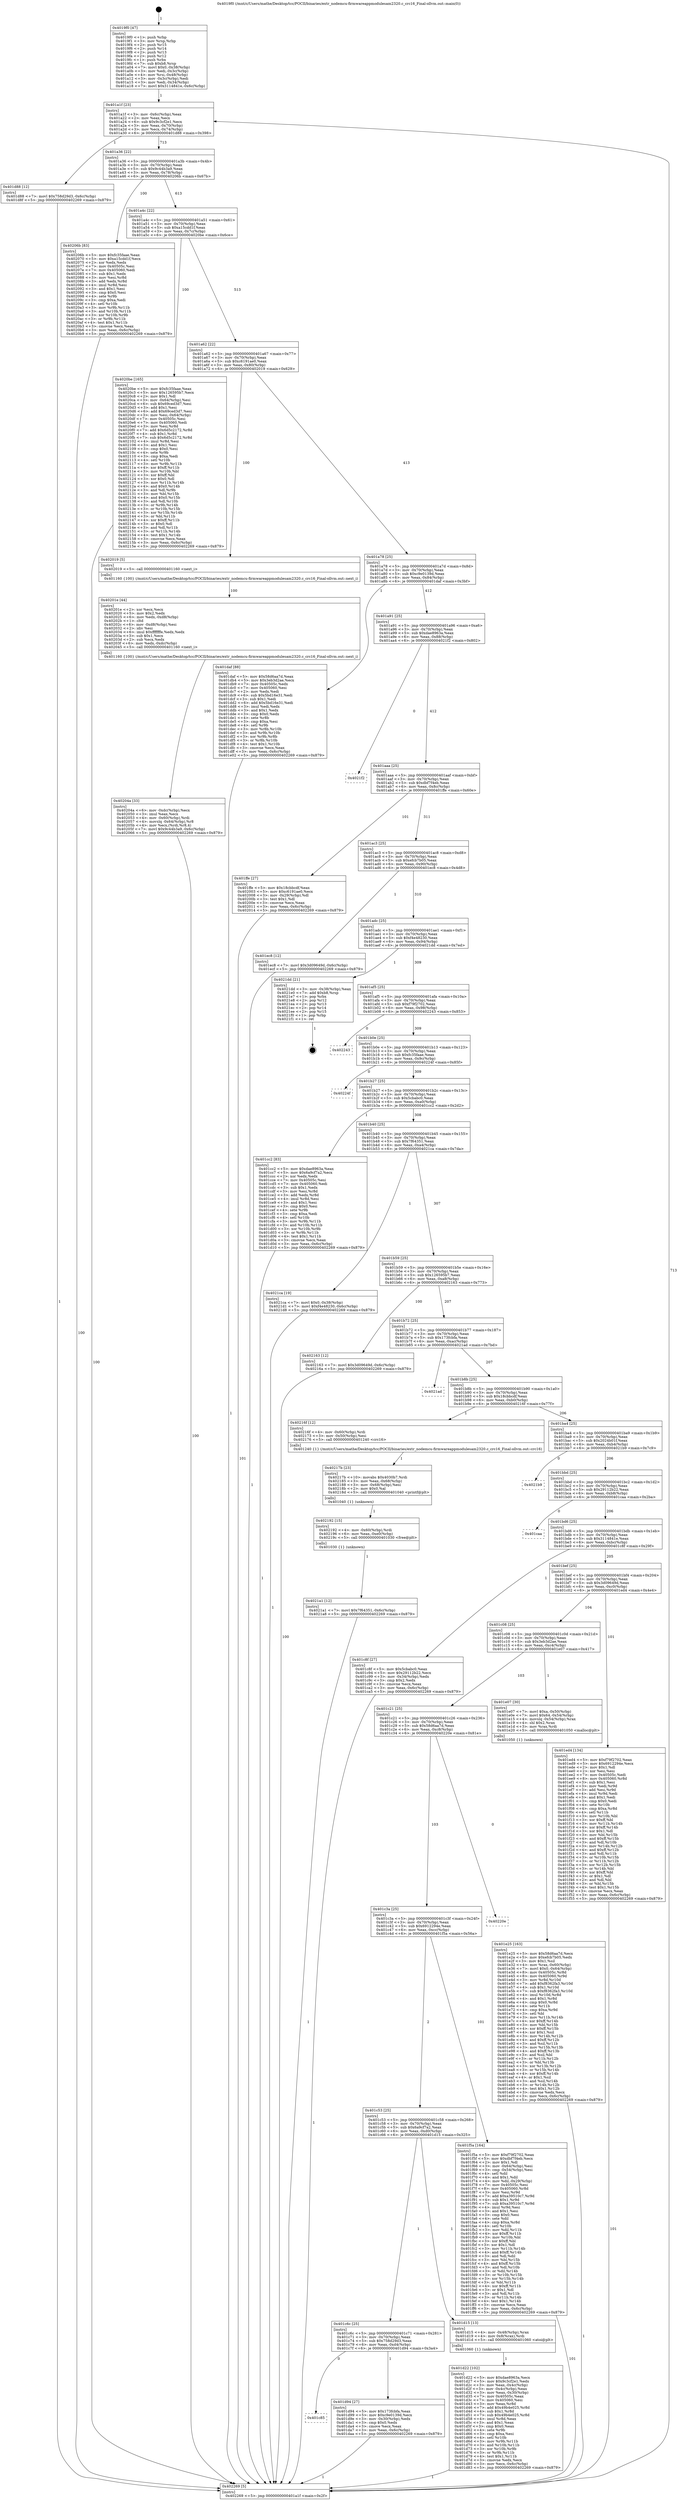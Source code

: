 digraph "0x4019f0" {
  label = "0x4019f0 (/mnt/c/Users/mathe/Desktop/tcc/POCII/binaries/extr_nodemcu-firmwareappmodulesam2320.c_crc16_Final-ollvm.out::main(0))"
  labelloc = "t"
  node[shape=record]

  Entry [label="",width=0.3,height=0.3,shape=circle,fillcolor=black,style=filled]
  "0x401a1f" [label="{
     0x401a1f [23]\l
     | [instrs]\l
     &nbsp;&nbsp;0x401a1f \<+3\>: mov -0x6c(%rbp),%eax\l
     &nbsp;&nbsp;0x401a22 \<+2\>: mov %eax,%ecx\l
     &nbsp;&nbsp;0x401a24 \<+6\>: sub $0x9c3cf2e1,%ecx\l
     &nbsp;&nbsp;0x401a2a \<+3\>: mov %eax,-0x70(%rbp)\l
     &nbsp;&nbsp;0x401a2d \<+3\>: mov %ecx,-0x74(%rbp)\l
     &nbsp;&nbsp;0x401a30 \<+6\>: je 0000000000401d88 \<main+0x398\>\l
  }"]
  "0x401d88" [label="{
     0x401d88 [12]\l
     | [instrs]\l
     &nbsp;&nbsp;0x401d88 \<+7\>: movl $0x758d29d3,-0x6c(%rbp)\l
     &nbsp;&nbsp;0x401d8f \<+5\>: jmp 0000000000402269 \<main+0x879\>\l
  }"]
  "0x401a36" [label="{
     0x401a36 [22]\l
     | [instrs]\l
     &nbsp;&nbsp;0x401a36 \<+5\>: jmp 0000000000401a3b \<main+0x4b\>\l
     &nbsp;&nbsp;0x401a3b \<+3\>: mov -0x70(%rbp),%eax\l
     &nbsp;&nbsp;0x401a3e \<+5\>: sub $0x9c44b3a9,%eax\l
     &nbsp;&nbsp;0x401a43 \<+3\>: mov %eax,-0x78(%rbp)\l
     &nbsp;&nbsp;0x401a46 \<+6\>: je 000000000040206b \<main+0x67b\>\l
  }"]
  Exit [label="",width=0.3,height=0.3,shape=circle,fillcolor=black,style=filled,peripheries=2]
  "0x40206b" [label="{
     0x40206b [83]\l
     | [instrs]\l
     &nbsp;&nbsp;0x40206b \<+5\>: mov $0xfc35faae,%eax\l
     &nbsp;&nbsp;0x402070 \<+5\>: mov $0xa15cdd1f,%ecx\l
     &nbsp;&nbsp;0x402075 \<+2\>: xor %edx,%edx\l
     &nbsp;&nbsp;0x402077 \<+7\>: mov 0x40505c,%esi\l
     &nbsp;&nbsp;0x40207e \<+7\>: mov 0x405060,%edi\l
     &nbsp;&nbsp;0x402085 \<+3\>: sub $0x1,%edx\l
     &nbsp;&nbsp;0x402088 \<+3\>: mov %esi,%r8d\l
     &nbsp;&nbsp;0x40208b \<+3\>: add %edx,%r8d\l
     &nbsp;&nbsp;0x40208e \<+4\>: imul %r8d,%esi\l
     &nbsp;&nbsp;0x402092 \<+3\>: and $0x1,%esi\l
     &nbsp;&nbsp;0x402095 \<+3\>: cmp $0x0,%esi\l
     &nbsp;&nbsp;0x402098 \<+4\>: sete %r9b\l
     &nbsp;&nbsp;0x40209c \<+3\>: cmp $0xa,%edi\l
     &nbsp;&nbsp;0x40209f \<+4\>: setl %r10b\l
     &nbsp;&nbsp;0x4020a3 \<+3\>: mov %r9b,%r11b\l
     &nbsp;&nbsp;0x4020a6 \<+3\>: and %r10b,%r11b\l
     &nbsp;&nbsp;0x4020a9 \<+3\>: xor %r10b,%r9b\l
     &nbsp;&nbsp;0x4020ac \<+3\>: or %r9b,%r11b\l
     &nbsp;&nbsp;0x4020af \<+4\>: test $0x1,%r11b\l
     &nbsp;&nbsp;0x4020b3 \<+3\>: cmovne %ecx,%eax\l
     &nbsp;&nbsp;0x4020b6 \<+3\>: mov %eax,-0x6c(%rbp)\l
     &nbsp;&nbsp;0x4020b9 \<+5\>: jmp 0000000000402269 \<main+0x879\>\l
  }"]
  "0x401a4c" [label="{
     0x401a4c [22]\l
     | [instrs]\l
     &nbsp;&nbsp;0x401a4c \<+5\>: jmp 0000000000401a51 \<main+0x61\>\l
     &nbsp;&nbsp;0x401a51 \<+3\>: mov -0x70(%rbp),%eax\l
     &nbsp;&nbsp;0x401a54 \<+5\>: sub $0xa15cdd1f,%eax\l
     &nbsp;&nbsp;0x401a59 \<+3\>: mov %eax,-0x7c(%rbp)\l
     &nbsp;&nbsp;0x401a5c \<+6\>: je 00000000004020be \<main+0x6ce\>\l
  }"]
  "0x4021a1" [label="{
     0x4021a1 [12]\l
     | [instrs]\l
     &nbsp;&nbsp;0x4021a1 \<+7\>: movl $0x7f64351,-0x6c(%rbp)\l
     &nbsp;&nbsp;0x4021a8 \<+5\>: jmp 0000000000402269 \<main+0x879\>\l
  }"]
  "0x4020be" [label="{
     0x4020be [165]\l
     | [instrs]\l
     &nbsp;&nbsp;0x4020be \<+5\>: mov $0xfc35faae,%eax\l
     &nbsp;&nbsp;0x4020c3 \<+5\>: mov $0x126595b7,%ecx\l
     &nbsp;&nbsp;0x4020c8 \<+2\>: mov $0x1,%dl\l
     &nbsp;&nbsp;0x4020ca \<+3\>: mov -0x64(%rbp),%esi\l
     &nbsp;&nbsp;0x4020cd \<+6\>: sub $0x69ced3d7,%esi\l
     &nbsp;&nbsp;0x4020d3 \<+3\>: add $0x1,%esi\l
     &nbsp;&nbsp;0x4020d6 \<+6\>: add $0x69ced3d7,%esi\l
     &nbsp;&nbsp;0x4020dc \<+3\>: mov %esi,-0x64(%rbp)\l
     &nbsp;&nbsp;0x4020df \<+7\>: mov 0x40505c,%esi\l
     &nbsp;&nbsp;0x4020e6 \<+7\>: mov 0x405060,%edi\l
     &nbsp;&nbsp;0x4020ed \<+3\>: mov %esi,%r8d\l
     &nbsp;&nbsp;0x4020f0 \<+7\>: add $0x6d5c2172,%r8d\l
     &nbsp;&nbsp;0x4020f7 \<+4\>: sub $0x1,%r8d\l
     &nbsp;&nbsp;0x4020fb \<+7\>: sub $0x6d5c2172,%r8d\l
     &nbsp;&nbsp;0x402102 \<+4\>: imul %r8d,%esi\l
     &nbsp;&nbsp;0x402106 \<+3\>: and $0x1,%esi\l
     &nbsp;&nbsp;0x402109 \<+3\>: cmp $0x0,%esi\l
     &nbsp;&nbsp;0x40210c \<+4\>: sete %r9b\l
     &nbsp;&nbsp;0x402110 \<+3\>: cmp $0xa,%edi\l
     &nbsp;&nbsp;0x402113 \<+4\>: setl %r10b\l
     &nbsp;&nbsp;0x402117 \<+3\>: mov %r9b,%r11b\l
     &nbsp;&nbsp;0x40211a \<+4\>: xor $0xff,%r11b\l
     &nbsp;&nbsp;0x40211e \<+3\>: mov %r10b,%bl\l
     &nbsp;&nbsp;0x402121 \<+3\>: xor $0xff,%bl\l
     &nbsp;&nbsp;0x402124 \<+3\>: xor $0x0,%dl\l
     &nbsp;&nbsp;0x402127 \<+3\>: mov %r11b,%r14b\l
     &nbsp;&nbsp;0x40212a \<+4\>: and $0x0,%r14b\l
     &nbsp;&nbsp;0x40212e \<+3\>: and %dl,%r9b\l
     &nbsp;&nbsp;0x402131 \<+3\>: mov %bl,%r15b\l
     &nbsp;&nbsp;0x402134 \<+4\>: and $0x0,%r15b\l
     &nbsp;&nbsp;0x402138 \<+3\>: and %dl,%r10b\l
     &nbsp;&nbsp;0x40213b \<+3\>: or %r9b,%r14b\l
     &nbsp;&nbsp;0x40213e \<+3\>: or %r10b,%r15b\l
     &nbsp;&nbsp;0x402141 \<+3\>: xor %r15b,%r14b\l
     &nbsp;&nbsp;0x402144 \<+3\>: or %bl,%r11b\l
     &nbsp;&nbsp;0x402147 \<+4\>: xor $0xff,%r11b\l
     &nbsp;&nbsp;0x40214b \<+3\>: or $0x0,%dl\l
     &nbsp;&nbsp;0x40214e \<+3\>: and %dl,%r11b\l
     &nbsp;&nbsp;0x402151 \<+3\>: or %r11b,%r14b\l
     &nbsp;&nbsp;0x402154 \<+4\>: test $0x1,%r14b\l
     &nbsp;&nbsp;0x402158 \<+3\>: cmovne %ecx,%eax\l
     &nbsp;&nbsp;0x40215b \<+3\>: mov %eax,-0x6c(%rbp)\l
     &nbsp;&nbsp;0x40215e \<+5\>: jmp 0000000000402269 \<main+0x879\>\l
  }"]
  "0x401a62" [label="{
     0x401a62 [22]\l
     | [instrs]\l
     &nbsp;&nbsp;0x401a62 \<+5\>: jmp 0000000000401a67 \<main+0x77\>\l
     &nbsp;&nbsp;0x401a67 \<+3\>: mov -0x70(%rbp),%eax\l
     &nbsp;&nbsp;0x401a6a \<+5\>: sub $0xc6191ae0,%eax\l
     &nbsp;&nbsp;0x401a6f \<+3\>: mov %eax,-0x80(%rbp)\l
     &nbsp;&nbsp;0x401a72 \<+6\>: je 0000000000402019 \<main+0x629\>\l
  }"]
  "0x402192" [label="{
     0x402192 [15]\l
     | [instrs]\l
     &nbsp;&nbsp;0x402192 \<+4\>: mov -0x60(%rbp),%rdi\l
     &nbsp;&nbsp;0x402196 \<+6\>: mov %eax,-0xe0(%rbp)\l
     &nbsp;&nbsp;0x40219c \<+5\>: call 0000000000401030 \<free@plt\>\l
     | [calls]\l
     &nbsp;&nbsp;0x401030 \{1\} (unknown)\l
  }"]
  "0x402019" [label="{
     0x402019 [5]\l
     | [instrs]\l
     &nbsp;&nbsp;0x402019 \<+5\>: call 0000000000401160 \<next_i\>\l
     | [calls]\l
     &nbsp;&nbsp;0x401160 \{100\} (/mnt/c/Users/mathe/Desktop/tcc/POCII/binaries/extr_nodemcu-firmwareappmodulesam2320.c_crc16_Final-ollvm.out::next_i)\l
  }"]
  "0x401a78" [label="{
     0x401a78 [25]\l
     | [instrs]\l
     &nbsp;&nbsp;0x401a78 \<+5\>: jmp 0000000000401a7d \<main+0x8d\>\l
     &nbsp;&nbsp;0x401a7d \<+3\>: mov -0x70(%rbp),%eax\l
     &nbsp;&nbsp;0x401a80 \<+5\>: sub $0xc9e0139d,%eax\l
     &nbsp;&nbsp;0x401a85 \<+6\>: mov %eax,-0x84(%rbp)\l
     &nbsp;&nbsp;0x401a8b \<+6\>: je 0000000000401daf \<main+0x3bf\>\l
  }"]
  "0x40217b" [label="{
     0x40217b [23]\l
     | [instrs]\l
     &nbsp;&nbsp;0x40217b \<+10\>: movabs $0x4030b7,%rdi\l
     &nbsp;&nbsp;0x402185 \<+3\>: mov %eax,-0x68(%rbp)\l
     &nbsp;&nbsp;0x402188 \<+3\>: mov -0x68(%rbp),%esi\l
     &nbsp;&nbsp;0x40218b \<+2\>: mov $0x0,%al\l
     &nbsp;&nbsp;0x40218d \<+5\>: call 0000000000401040 \<printf@plt\>\l
     | [calls]\l
     &nbsp;&nbsp;0x401040 \{1\} (unknown)\l
  }"]
  "0x401daf" [label="{
     0x401daf [88]\l
     | [instrs]\l
     &nbsp;&nbsp;0x401daf \<+5\>: mov $0x58d6aa7d,%eax\l
     &nbsp;&nbsp;0x401db4 \<+5\>: mov $0x3eb3d2ae,%ecx\l
     &nbsp;&nbsp;0x401db9 \<+7\>: mov 0x40505c,%edx\l
     &nbsp;&nbsp;0x401dc0 \<+7\>: mov 0x405060,%esi\l
     &nbsp;&nbsp;0x401dc7 \<+2\>: mov %edx,%edi\l
     &nbsp;&nbsp;0x401dc9 \<+6\>: sub $0x5bd16e31,%edi\l
     &nbsp;&nbsp;0x401dcf \<+3\>: sub $0x1,%edi\l
     &nbsp;&nbsp;0x401dd2 \<+6\>: add $0x5bd16e31,%edi\l
     &nbsp;&nbsp;0x401dd8 \<+3\>: imul %edi,%edx\l
     &nbsp;&nbsp;0x401ddb \<+3\>: and $0x1,%edx\l
     &nbsp;&nbsp;0x401dde \<+3\>: cmp $0x0,%edx\l
     &nbsp;&nbsp;0x401de1 \<+4\>: sete %r8b\l
     &nbsp;&nbsp;0x401de5 \<+3\>: cmp $0xa,%esi\l
     &nbsp;&nbsp;0x401de8 \<+4\>: setl %r9b\l
     &nbsp;&nbsp;0x401dec \<+3\>: mov %r8b,%r10b\l
     &nbsp;&nbsp;0x401def \<+3\>: and %r9b,%r10b\l
     &nbsp;&nbsp;0x401df2 \<+3\>: xor %r9b,%r8b\l
     &nbsp;&nbsp;0x401df5 \<+3\>: or %r8b,%r10b\l
     &nbsp;&nbsp;0x401df8 \<+4\>: test $0x1,%r10b\l
     &nbsp;&nbsp;0x401dfc \<+3\>: cmovne %ecx,%eax\l
     &nbsp;&nbsp;0x401dff \<+3\>: mov %eax,-0x6c(%rbp)\l
     &nbsp;&nbsp;0x401e02 \<+5\>: jmp 0000000000402269 \<main+0x879\>\l
  }"]
  "0x401a91" [label="{
     0x401a91 [25]\l
     | [instrs]\l
     &nbsp;&nbsp;0x401a91 \<+5\>: jmp 0000000000401a96 \<main+0xa6\>\l
     &nbsp;&nbsp;0x401a96 \<+3\>: mov -0x70(%rbp),%eax\l
     &nbsp;&nbsp;0x401a99 \<+5\>: sub $0xdae8963a,%eax\l
     &nbsp;&nbsp;0x401a9e \<+6\>: mov %eax,-0x88(%rbp)\l
     &nbsp;&nbsp;0x401aa4 \<+6\>: je 00000000004021f2 \<main+0x802\>\l
  }"]
  "0x40204a" [label="{
     0x40204a [33]\l
     | [instrs]\l
     &nbsp;&nbsp;0x40204a \<+6\>: mov -0xdc(%rbp),%ecx\l
     &nbsp;&nbsp;0x402050 \<+3\>: imul %eax,%ecx\l
     &nbsp;&nbsp;0x402053 \<+4\>: mov -0x60(%rbp),%rdi\l
     &nbsp;&nbsp;0x402057 \<+4\>: movslq -0x64(%rbp),%r8\l
     &nbsp;&nbsp;0x40205b \<+4\>: mov %ecx,(%rdi,%r8,4)\l
     &nbsp;&nbsp;0x40205f \<+7\>: movl $0x9c44b3a9,-0x6c(%rbp)\l
     &nbsp;&nbsp;0x402066 \<+5\>: jmp 0000000000402269 \<main+0x879\>\l
  }"]
  "0x4021f2" [label="{
     0x4021f2\l
  }", style=dashed]
  "0x401aaa" [label="{
     0x401aaa [25]\l
     | [instrs]\l
     &nbsp;&nbsp;0x401aaa \<+5\>: jmp 0000000000401aaf \<main+0xbf\>\l
     &nbsp;&nbsp;0x401aaf \<+3\>: mov -0x70(%rbp),%eax\l
     &nbsp;&nbsp;0x401ab2 \<+5\>: sub $0xdbf7f4eb,%eax\l
     &nbsp;&nbsp;0x401ab7 \<+6\>: mov %eax,-0x8c(%rbp)\l
     &nbsp;&nbsp;0x401abd \<+6\>: je 0000000000401ffe \<main+0x60e\>\l
  }"]
  "0x40201e" [label="{
     0x40201e [44]\l
     | [instrs]\l
     &nbsp;&nbsp;0x40201e \<+2\>: xor %ecx,%ecx\l
     &nbsp;&nbsp;0x402020 \<+5\>: mov $0x2,%edx\l
     &nbsp;&nbsp;0x402025 \<+6\>: mov %edx,-0xd8(%rbp)\l
     &nbsp;&nbsp;0x40202b \<+1\>: cltd\l
     &nbsp;&nbsp;0x40202c \<+6\>: mov -0xd8(%rbp),%esi\l
     &nbsp;&nbsp;0x402032 \<+2\>: idiv %esi\l
     &nbsp;&nbsp;0x402034 \<+6\>: imul $0xfffffffe,%edx,%edx\l
     &nbsp;&nbsp;0x40203a \<+3\>: sub $0x1,%ecx\l
     &nbsp;&nbsp;0x40203d \<+2\>: sub %ecx,%edx\l
     &nbsp;&nbsp;0x40203f \<+6\>: mov %edx,-0xdc(%rbp)\l
     &nbsp;&nbsp;0x402045 \<+5\>: call 0000000000401160 \<next_i\>\l
     | [calls]\l
     &nbsp;&nbsp;0x401160 \{100\} (/mnt/c/Users/mathe/Desktop/tcc/POCII/binaries/extr_nodemcu-firmwareappmodulesam2320.c_crc16_Final-ollvm.out::next_i)\l
  }"]
  "0x401ffe" [label="{
     0x401ffe [27]\l
     | [instrs]\l
     &nbsp;&nbsp;0x401ffe \<+5\>: mov $0x18cbbcdf,%eax\l
     &nbsp;&nbsp;0x402003 \<+5\>: mov $0xc6191ae0,%ecx\l
     &nbsp;&nbsp;0x402008 \<+3\>: mov -0x29(%rbp),%dl\l
     &nbsp;&nbsp;0x40200b \<+3\>: test $0x1,%dl\l
     &nbsp;&nbsp;0x40200e \<+3\>: cmovne %ecx,%eax\l
     &nbsp;&nbsp;0x402011 \<+3\>: mov %eax,-0x6c(%rbp)\l
     &nbsp;&nbsp;0x402014 \<+5\>: jmp 0000000000402269 \<main+0x879\>\l
  }"]
  "0x401ac3" [label="{
     0x401ac3 [25]\l
     | [instrs]\l
     &nbsp;&nbsp;0x401ac3 \<+5\>: jmp 0000000000401ac8 \<main+0xd8\>\l
     &nbsp;&nbsp;0x401ac8 \<+3\>: mov -0x70(%rbp),%eax\l
     &nbsp;&nbsp;0x401acb \<+5\>: sub $0xefcb7b05,%eax\l
     &nbsp;&nbsp;0x401ad0 \<+6\>: mov %eax,-0x90(%rbp)\l
     &nbsp;&nbsp;0x401ad6 \<+6\>: je 0000000000401ec8 \<main+0x4d8\>\l
  }"]
  "0x401e25" [label="{
     0x401e25 [163]\l
     | [instrs]\l
     &nbsp;&nbsp;0x401e25 \<+5\>: mov $0x58d6aa7d,%ecx\l
     &nbsp;&nbsp;0x401e2a \<+5\>: mov $0xefcb7b05,%edx\l
     &nbsp;&nbsp;0x401e2f \<+3\>: mov $0x1,%sil\l
     &nbsp;&nbsp;0x401e32 \<+4\>: mov %rax,-0x60(%rbp)\l
     &nbsp;&nbsp;0x401e36 \<+7\>: movl $0x0,-0x64(%rbp)\l
     &nbsp;&nbsp;0x401e3d \<+8\>: mov 0x40505c,%r8d\l
     &nbsp;&nbsp;0x401e45 \<+8\>: mov 0x405060,%r9d\l
     &nbsp;&nbsp;0x401e4d \<+3\>: mov %r8d,%r10d\l
     &nbsp;&nbsp;0x401e50 \<+7\>: add $0xf8362fa3,%r10d\l
     &nbsp;&nbsp;0x401e57 \<+4\>: sub $0x1,%r10d\l
     &nbsp;&nbsp;0x401e5b \<+7\>: sub $0xf8362fa3,%r10d\l
     &nbsp;&nbsp;0x401e62 \<+4\>: imul %r10d,%r8d\l
     &nbsp;&nbsp;0x401e66 \<+4\>: and $0x1,%r8d\l
     &nbsp;&nbsp;0x401e6a \<+4\>: cmp $0x0,%r8d\l
     &nbsp;&nbsp;0x401e6e \<+4\>: sete %r11b\l
     &nbsp;&nbsp;0x401e72 \<+4\>: cmp $0xa,%r9d\l
     &nbsp;&nbsp;0x401e76 \<+3\>: setl %bl\l
     &nbsp;&nbsp;0x401e79 \<+3\>: mov %r11b,%r14b\l
     &nbsp;&nbsp;0x401e7c \<+4\>: xor $0xff,%r14b\l
     &nbsp;&nbsp;0x401e80 \<+3\>: mov %bl,%r15b\l
     &nbsp;&nbsp;0x401e83 \<+4\>: xor $0xff,%r15b\l
     &nbsp;&nbsp;0x401e87 \<+4\>: xor $0x1,%sil\l
     &nbsp;&nbsp;0x401e8b \<+3\>: mov %r14b,%r12b\l
     &nbsp;&nbsp;0x401e8e \<+4\>: and $0xff,%r12b\l
     &nbsp;&nbsp;0x401e92 \<+3\>: and %sil,%r11b\l
     &nbsp;&nbsp;0x401e95 \<+3\>: mov %r15b,%r13b\l
     &nbsp;&nbsp;0x401e98 \<+4\>: and $0xff,%r13b\l
     &nbsp;&nbsp;0x401e9c \<+3\>: and %sil,%bl\l
     &nbsp;&nbsp;0x401e9f \<+3\>: or %r11b,%r12b\l
     &nbsp;&nbsp;0x401ea2 \<+3\>: or %bl,%r13b\l
     &nbsp;&nbsp;0x401ea5 \<+3\>: xor %r13b,%r12b\l
     &nbsp;&nbsp;0x401ea8 \<+3\>: or %r15b,%r14b\l
     &nbsp;&nbsp;0x401eab \<+4\>: xor $0xff,%r14b\l
     &nbsp;&nbsp;0x401eaf \<+4\>: or $0x1,%sil\l
     &nbsp;&nbsp;0x401eb3 \<+3\>: and %sil,%r14b\l
     &nbsp;&nbsp;0x401eb6 \<+3\>: or %r14b,%r12b\l
     &nbsp;&nbsp;0x401eb9 \<+4\>: test $0x1,%r12b\l
     &nbsp;&nbsp;0x401ebd \<+3\>: cmovne %edx,%ecx\l
     &nbsp;&nbsp;0x401ec0 \<+3\>: mov %ecx,-0x6c(%rbp)\l
     &nbsp;&nbsp;0x401ec3 \<+5\>: jmp 0000000000402269 \<main+0x879\>\l
  }"]
  "0x401ec8" [label="{
     0x401ec8 [12]\l
     | [instrs]\l
     &nbsp;&nbsp;0x401ec8 \<+7\>: movl $0x3d09649d,-0x6c(%rbp)\l
     &nbsp;&nbsp;0x401ecf \<+5\>: jmp 0000000000402269 \<main+0x879\>\l
  }"]
  "0x401adc" [label="{
     0x401adc [25]\l
     | [instrs]\l
     &nbsp;&nbsp;0x401adc \<+5\>: jmp 0000000000401ae1 \<main+0xf1\>\l
     &nbsp;&nbsp;0x401ae1 \<+3\>: mov -0x70(%rbp),%eax\l
     &nbsp;&nbsp;0x401ae4 \<+5\>: sub $0xf4e48230,%eax\l
     &nbsp;&nbsp;0x401ae9 \<+6\>: mov %eax,-0x94(%rbp)\l
     &nbsp;&nbsp;0x401aef \<+6\>: je 00000000004021dd \<main+0x7ed\>\l
  }"]
  "0x401c85" [label="{
     0x401c85\l
  }", style=dashed]
  "0x4021dd" [label="{
     0x4021dd [21]\l
     | [instrs]\l
     &nbsp;&nbsp;0x4021dd \<+3\>: mov -0x38(%rbp),%eax\l
     &nbsp;&nbsp;0x4021e0 \<+7\>: add $0xb8,%rsp\l
     &nbsp;&nbsp;0x4021e7 \<+1\>: pop %rbx\l
     &nbsp;&nbsp;0x4021e8 \<+2\>: pop %r12\l
     &nbsp;&nbsp;0x4021ea \<+2\>: pop %r13\l
     &nbsp;&nbsp;0x4021ec \<+2\>: pop %r14\l
     &nbsp;&nbsp;0x4021ee \<+2\>: pop %r15\l
     &nbsp;&nbsp;0x4021f0 \<+1\>: pop %rbp\l
     &nbsp;&nbsp;0x4021f1 \<+1\>: ret\l
  }"]
  "0x401af5" [label="{
     0x401af5 [25]\l
     | [instrs]\l
     &nbsp;&nbsp;0x401af5 \<+5\>: jmp 0000000000401afa \<main+0x10a\>\l
     &nbsp;&nbsp;0x401afa \<+3\>: mov -0x70(%rbp),%eax\l
     &nbsp;&nbsp;0x401afd \<+5\>: sub $0xf79f2702,%eax\l
     &nbsp;&nbsp;0x401b02 \<+6\>: mov %eax,-0x98(%rbp)\l
     &nbsp;&nbsp;0x401b08 \<+6\>: je 0000000000402243 \<main+0x853\>\l
  }"]
  "0x401d94" [label="{
     0x401d94 [27]\l
     | [instrs]\l
     &nbsp;&nbsp;0x401d94 \<+5\>: mov $0x173fcbfa,%eax\l
     &nbsp;&nbsp;0x401d99 \<+5\>: mov $0xc9e0139d,%ecx\l
     &nbsp;&nbsp;0x401d9e \<+3\>: mov -0x30(%rbp),%edx\l
     &nbsp;&nbsp;0x401da1 \<+3\>: cmp $0x0,%edx\l
     &nbsp;&nbsp;0x401da4 \<+3\>: cmove %ecx,%eax\l
     &nbsp;&nbsp;0x401da7 \<+3\>: mov %eax,-0x6c(%rbp)\l
     &nbsp;&nbsp;0x401daa \<+5\>: jmp 0000000000402269 \<main+0x879\>\l
  }"]
  "0x402243" [label="{
     0x402243\l
  }", style=dashed]
  "0x401b0e" [label="{
     0x401b0e [25]\l
     | [instrs]\l
     &nbsp;&nbsp;0x401b0e \<+5\>: jmp 0000000000401b13 \<main+0x123\>\l
     &nbsp;&nbsp;0x401b13 \<+3\>: mov -0x70(%rbp),%eax\l
     &nbsp;&nbsp;0x401b16 \<+5\>: sub $0xfc35faae,%eax\l
     &nbsp;&nbsp;0x401b1b \<+6\>: mov %eax,-0x9c(%rbp)\l
     &nbsp;&nbsp;0x401b21 \<+6\>: je 000000000040224f \<main+0x85f\>\l
  }"]
  "0x401d22" [label="{
     0x401d22 [102]\l
     | [instrs]\l
     &nbsp;&nbsp;0x401d22 \<+5\>: mov $0xdae8963a,%ecx\l
     &nbsp;&nbsp;0x401d27 \<+5\>: mov $0x9c3cf2e1,%edx\l
     &nbsp;&nbsp;0x401d2c \<+3\>: mov %eax,-0x4c(%rbp)\l
     &nbsp;&nbsp;0x401d2f \<+3\>: mov -0x4c(%rbp),%eax\l
     &nbsp;&nbsp;0x401d32 \<+3\>: mov %eax,-0x30(%rbp)\l
     &nbsp;&nbsp;0x401d35 \<+7\>: mov 0x40505c,%eax\l
     &nbsp;&nbsp;0x401d3c \<+7\>: mov 0x405060,%esi\l
     &nbsp;&nbsp;0x401d43 \<+3\>: mov %eax,%r8d\l
     &nbsp;&nbsp;0x401d46 \<+7\>: add $0x49b4e025,%r8d\l
     &nbsp;&nbsp;0x401d4d \<+4\>: sub $0x1,%r8d\l
     &nbsp;&nbsp;0x401d51 \<+7\>: sub $0x49b4e025,%r8d\l
     &nbsp;&nbsp;0x401d58 \<+4\>: imul %r8d,%eax\l
     &nbsp;&nbsp;0x401d5c \<+3\>: and $0x1,%eax\l
     &nbsp;&nbsp;0x401d5f \<+3\>: cmp $0x0,%eax\l
     &nbsp;&nbsp;0x401d62 \<+4\>: sete %r9b\l
     &nbsp;&nbsp;0x401d66 \<+3\>: cmp $0xa,%esi\l
     &nbsp;&nbsp;0x401d69 \<+4\>: setl %r10b\l
     &nbsp;&nbsp;0x401d6d \<+3\>: mov %r9b,%r11b\l
     &nbsp;&nbsp;0x401d70 \<+3\>: and %r10b,%r11b\l
     &nbsp;&nbsp;0x401d73 \<+3\>: xor %r10b,%r9b\l
     &nbsp;&nbsp;0x401d76 \<+3\>: or %r9b,%r11b\l
     &nbsp;&nbsp;0x401d79 \<+4\>: test $0x1,%r11b\l
     &nbsp;&nbsp;0x401d7d \<+3\>: cmovne %edx,%ecx\l
     &nbsp;&nbsp;0x401d80 \<+3\>: mov %ecx,-0x6c(%rbp)\l
     &nbsp;&nbsp;0x401d83 \<+5\>: jmp 0000000000402269 \<main+0x879\>\l
  }"]
  "0x40224f" [label="{
     0x40224f\l
  }", style=dashed]
  "0x401b27" [label="{
     0x401b27 [25]\l
     | [instrs]\l
     &nbsp;&nbsp;0x401b27 \<+5\>: jmp 0000000000401b2c \<main+0x13c\>\l
     &nbsp;&nbsp;0x401b2c \<+3\>: mov -0x70(%rbp),%eax\l
     &nbsp;&nbsp;0x401b2f \<+5\>: sub $0x5cbabc0,%eax\l
     &nbsp;&nbsp;0x401b34 \<+6\>: mov %eax,-0xa0(%rbp)\l
     &nbsp;&nbsp;0x401b3a \<+6\>: je 0000000000401cc2 \<main+0x2d2\>\l
  }"]
  "0x401c6c" [label="{
     0x401c6c [25]\l
     | [instrs]\l
     &nbsp;&nbsp;0x401c6c \<+5\>: jmp 0000000000401c71 \<main+0x281\>\l
     &nbsp;&nbsp;0x401c71 \<+3\>: mov -0x70(%rbp),%eax\l
     &nbsp;&nbsp;0x401c74 \<+5\>: sub $0x758d29d3,%eax\l
     &nbsp;&nbsp;0x401c79 \<+6\>: mov %eax,-0xd4(%rbp)\l
     &nbsp;&nbsp;0x401c7f \<+6\>: je 0000000000401d94 \<main+0x3a4\>\l
  }"]
  "0x401cc2" [label="{
     0x401cc2 [83]\l
     | [instrs]\l
     &nbsp;&nbsp;0x401cc2 \<+5\>: mov $0xdae8963a,%eax\l
     &nbsp;&nbsp;0x401cc7 \<+5\>: mov $0x6a9cf7a2,%ecx\l
     &nbsp;&nbsp;0x401ccc \<+2\>: xor %edx,%edx\l
     &nbsp;&nbsp;0x401cce \<+7\>: mov 0x40505c,%esi\l
     &nbsp;&nbsp;0x401cd5 \<+7\>: mov 0x405060,%edi\l
     &nbsp;&nbsp;0x401cdc \<+3\>: sub $0x1,%edx\l
     &nbsp;&nbsp;0x401cdf \<+3\>: mov %esi,%r8d\l
     &nbsp;&nbsp;0x401ce2 \<+3\>: add %edx,%r8d\l
     &nbsp;&nbsp;0x401ce5 \<+4\>: imul %r8d,%esi\l
     &nbsp;&nbsp;0x401ce9 \<+3\>: and $0x1,%esi\l
     &nbsp;&nbsp;0x401cec \<+3\>: cmp $0x0,%esi\l
     &nbsp;&nbsp;0x401cef \<+4\>: sete %r9b\l
     &nbsp;&nbsp;0x401cf3 \<+3\>: cmp $0xa,%edi\l
     &nbsp;&nbsp;0x401cf6 \<+4\>: setl %r10b\l
     &nbsp;&nbsp;0x401cfa \<+3\>: mov %r9b,%r11b\l
     &nbsp;&nbsp;0x401cfd \<+3\>: and %r10b,%r11b\l
     &nbsp;&nbsp;0x401d00 \<+3\>: xor %r10b,%r9b\l
     &nbsp;&nbsp;0x401d03 \<+3\>: or %r9b,%r11b\l
     &nbsp;&nbsp;0x401d06 \<+4\>: test $0x1,%r11b\l
     &nbsp;&nbsp;0x401d0a \<+3\>: cmovne %ecx,%eax\l
     &nbsp;&nbsp;0x401d0d \<+3\>: mov %eax,-0x6c(%rbp)\l
     &nbsp;&nbsp;0x401d10 \<+5\>: jmp 0000000000402269 \<main+0x879\>\l
  }"]
  "0x401b40" [label="{
     0x401b40 [25]\l
     | [instrs]\l
     &nbsp;&nbsp;0x401b40 \<+5\>: jmp 0000000000401b45 \<main+0x155\>\l
     &nbsp;&nbsp;0x401b45 \<+3\>: mov -0x70(%rbp),%eax\l
     &nbsp;&nbsp;0x401b48 \<+5\>: sub $0x7f64351,%eax\l
     &nbsp;&nbsp;0x401b4d \<+6\>: mov %eax,-0xa4(%rbp)\l
     &nbsp;&nbsp;0x401b53 \<+6\>: je 00000000004021ca \<main+0x7da\>\l
  }"]
  "0x401d15" [label="{
     0x401d15 [13]\l
     | [instrs]\l
     &nbsp;&nbsp;0x401d15 \<+4\>: mov -0x48(%rbp),%rax\l
     &nbsp;&nbsp;0x401d19 \<+4\>: mov 0x8(%rax),%rdi\l
     &nbsp;&nbsp;0x401d1d \<+5\>: call 0000000000401060 \<atoi@plt\>\l
     | [calls]\l
     &nbsp;&nbsp;0x401060 \{1\} (unknown)\l
  }"]
  "0x4021ca" [label="{
     0x4021ca [19]\l
     | [instrs]\l
     &nbsp;&nbsp;0x4021ca \<+7\>: movl $0x0,-0x38(%rbp)\l
     &nbsp;&nbsp;0x4021d1 \<+7\>: movl $0xf4e48230,-0x6c(%rbp)\l
     &nbsp;&nbsp;0x4021d8 \<+5\>: jmp 0000000000402269 \<main+0x879\>\l
  }"]
  "0x401b59" [label="{
     0x401b59 [25]\l
     | [instrs]\l
     &nbsp;&nbsp;0x401b59 \<+5\>: jmp 0000000000401b5e \<main+0x16e\>\l
     &nbsp;&nbsp;0x401b5e \<+3\>: mov -0x70(%rbp),%eax\l
     &nbsp;&nbsp;0x401b61 \<+5\>: sub $0x126595b7,%eax\l
     &nbsp;&nbsp;0x401b66 \<+6\>: mov %eax,-0xa8(%rbp)\l
     &nbsp;&nbsp;0x401b6c \<+6\>: je 0000000000402163 \<main+0x773\>\l
  }"]
  "0x401c53" [label="{
     0x401c53 [25]\l
     | [instrs]\l
     &nbsp;&nbsp;0x401c53 \<+5\>: jmp 0000000000401c58 \<main+0x268\>\l
     &nbsp;&nbsp;0x401c58 \<+3\>: mov -0x70(%rbp),%eax\l
     &nbsp;&nbsp;0x401c5b \<+5\>: sub $0x6a9cf7a2,%eax\l
     &nbsp;&nbsp;0x401c60 \<+6\>: mov %eax,-0xd0(%rbp)\l
     &nbsp;&nbsp;0x401c66 \<+6\>: je 0000000000401d15 \<main+0x325\>\l
  }"]
  "0x402163" [label="{
     0x402163 [12]\l
     | [instrs]\l
     &nbsp;&nbsp;0x402163 \<+7\>: movl $0x3d09649d,-0x6c(%rbp)\l
     &nbsp;&nbsp;0x40216a \<+5\>: jmp 0000000000402269 \<main+0x879\>\l
  }"]
  "0x401b72" [label="{
     0x401b72 [25]\l
     | [instrs]\l
     &nbsp;&nbsp;0x401b72 \<+5\>: jmp 0000000000401b77 \<main+0x187\>\l
     &nbsp;&nbsp;0x401b77 \<+3\>: mov -0x70(%rbp),%eax\l
     &nbsp;&nbsp;0x401b7a \<+5\>: sub $0x173fcbfa,%eax\l
     &nbsp;&nbsp;0x401b7f \<+6\>: mov %eax,-0xac(%rbp)\l
     &nbsp;&nbsp;0x401b85 \<+6\>: je 00000000004021ad \<main+0x7bd\>\l
  }"]
  "0x401f5a" [label="{
     0x401f5a [164]\l
     | [instrs]\l
     &nbsp;&nbsp;0x401f5a \<+5\>: mov $0xf79f2702,%eax\l
     &nbsp;&nbsp;0x401f5f \<+5\>: mov $0xdbf7f4eb,%ecx\l
     &nbsp;&nbsp;0x401f64 \<+2\>: mov $0x1,%dl\l
     &nbsp;&nbsp;0x401f66 \<+3\>: mov -0x64(%rbp),%esi\l
     &nbsp;&nbsp;0x401f69 \<+3\>: cmp -0x54(%rbp),%esi\l
     &nbsp;&nbsp;0x401f6c \<+4\>: setl %dil\l
     &nbsp;&nbsp;0x401f70 \<+4\>: and $0x1,%dil\l
     &nbsp;&nbsp;0x401f74 \<+4\>: mov %dil,-0x29(%rbp)\l
     &nbsp;&nbsp;0x401f78 \<+7\>: mov 0x40505c,%esi\l
     &nbsp;&nbsp;0x401f7f \<+8\>: mov 0x405060,%r8d\l
     &nbsp;&nbsp;0x401f87 \<+3\>: mov %esi,%r9d\l
     &nbsp;&nbsp;0x401f8a \<+7\>: add $0xa39510c7,%r9d\l
     &nbsp;&nbsp;0x401f91 \<+4\>: sub $0x1,%r9d\l
     &nbsp;&nbsp;0x401f95 \<+7\>: sub $0xa39510c7,%r9d\l
     &nbsp;&nbsp;0x401f9c \<+4\>: imul %r9d,%esi\l
     &nbsp;&nbsp;0x401fa0 \<+3\>: and $0x1,%esi\l
     &nbsp;&nbsp;0x401fa3 \<+3\>: cmp $0x0,%esi\l
     &nbsp;&nbsp;0x401fa6 \<+4\>: sete %dil\l
     &nbsp;&nbsp;0x401faa \<+4\>: cmp $0xa,%r8d\l
     &nbsp;&nbsp;0x401fae \<+4\>: setl %r10b\l
     &nbsp;&nbsp;0x401fb2 \<+3\>: mov %dil,%r11b\l
     &nbsp;&nbsp;0x401fb5 \<+4\>: xor $0xff,%r11b\l
     &nbsp;&nbsp;0x401fb9 \<+3\>: mov %r10b,%bl\l
     &nbsp;&nbsp;0x401fbc \<+3\>: xor $0xff,%bl\l
     &nbsp;&nbsp;0x401fbf \<+3\>: xor $0x1,%dl\l
     &nbsp;&nbsp;0x401fc2 \<+3\>: mov %r11b,%r14b\l
     &nbsp;&nbsp;0x401fc5 \<+4\>: and $0xff,%r14b\l
     &nbsp;&nbsp;0x401fc9 \<+3\>: and %dl,%dil\l
     &nbsp;&nbsp;0x401fcc \<+3\>: mov %bl,%r15b\l
     &nbsp;&nbsp;0x401fcf \<+4\>: and $0xff,%r15b\l
     &nbsp;&nbsp;0x401fd3 \<+3\>: and %dl,%r10b\l
     &nbsp;&nbsp;0x401fd6 \<+3\>: or %dil,%r14b\l
     &nbsp;&nbsp;0x401fd9 \<+3\>: or %r10b,%r15b\l
     &nbsp;&nbsp;0x401fdc \<+3\>: xor %r15b,%r14b\l
     &nbsp;&nbsp;0x401fdf \<+3\>: or %bl,%r11b\l
     &nbsp;&nbsp;0x401fe2 \<+4\>: xor $0xff,%r11b\l
     &nbsp;&nbsp;0x401fe6 \<+3\>: or $0x1,%dl\l
     &nbsp;&nbsp;0x401fe9 \<+3\>: and %dl,%r11b\l
     &nbsp;&nbsp;0x401fec \<+3\>: or %r11b,%r14b\l
     &nbsp;&nbsp;0x401fef \<+4\>: test $0x1,%r14b\l
     &nbsp;&nbsp;0x401ff3 \<+3\>: cmovne %ecx,%eax\l
     &nbsp;&nbsp;0x401ff6 \<+3\>: mov %eax,-0x6c(%rbp)\l
     &nbsp;&nbsp;0x401ff9 \<+5\>: jmp 0000000000402269 \<main+0x879\>\l
  }"]
  "0x4021ad" [label="{
     0x4021ad\l
  }", style=dashed]
  "0x401b8b" [label="{
     0x401b8b [25]\l
     | [instrs]\l
     &nbsp;&nbsp;0x401b8b \<+5\>: jmp 0000000000401b90 \<main+0x1a0\>\l
     &nbsp;&nbsp;0x401b90 \<+3\>: mov -0x70(%rbp),%eax\l
     &nbsp;&nbsp;0x401b93 \<+5\>: sub $0x18cbbcdf,%eax\l
     &nbsp;&nbsp;0x401b98 \<+6\>: mov %eax,-0xb0(%rbp)\l
     &nbsp;&nbsp;0x401b9e \<+6\>: je 000000000040216f \<main+0x77f\>\l
  }"]
  "0x401c3a" [label="{
     0x401c3a [25]\l
     | [instrs]\l
     &nbsp;&nbsp;0x401c3a \<+5\>: jmp 0000000000401c3f \<main+0x24f\>\l
     &nbsp;&nbsp;0x401c3f \<+3\>: mov -0x70(%rbp),%eax\l
     &nbsp;&nbsp;0x401c42 \<+5\>: sub $0x6912294e,%eax\l
     &nbsp;&nbsp;0x401c47 \<+6\>: mov %eax,-0xcc(%rbp)\l
     &nbsp;&nbsp;0x401c4d \<+6\>: je 0000000000401f5a \<main+0x56a\>\l
  }"]
  "0x40216f" [label="{
     0x40216f [12]\l
     | [instrs]\l
     &nbsp;&nbsp;0x40216f \<+4\>: mov -0x60(%rbp),%rdi\l
     &nbsp;&nbsp;0x402173 \<+3\>: mov -0x50(%rbp),%esi\l
     &nbsp;&nbsp;0x402176 \<+5\>: call 0000000000401240 \<crc16\>\l
     | [calls]\l
     &nbsp;&nbsp;0x401240 \{1\} (/mnt/c/Users/mathe/Desktop/tcc/POCII/binaries/extr_nodemcu-firmwareappmodulesam2320.c_crc16_Final-ollvm.out::crc16)\l
  }"]
  "0x401ba4" [label="{
     0x401ba4 [25]\l
     | [instrs]\l
     &nbsp;&nbsp;0x401ba4 \<+5\>: jmp 0000000000401ba9 \<main+0x1b9\>\l
     &nbsp;&nbsp;0x401ba9 \<+3\>: mov -0x70(%rbp),%eax\l
     &nbsp;&nbsp;0x401bac \<+5\>: sub $0x2024b01f,%eax\l
     &nbsp;&nbsp;0x401bb1 \<+6\>: mov %eax,-0xb4(%rbp)\l
     &nbsp;&nbsp;0x401bb7 \<+6\>: je 00000000004021b9 \<main+0x7c9\>\l
  }"]
  "0x40220e" [label="{
     0x40220e\l
  }", style=dashed]
  "0x4021b9" [label="{
     0x4021b9\l
  }", style=dashed]
  "0x401bbd" [label="{
     0x401bbd [25]\l
     | [instrs]\l
     &nbsp;&nbsp;0x401bbd \<+5\>: jmp 0000000000401bc2 \<main+0x1d2\>\l
     &nbsp;&nbsp;0x401bc2 \<+3\>: mov -0x70(%rbp),%eax\l
     &nbsp;&nbsp;0x401bc5 \<+5\>: sub $0x29112b22,%eax\l
     &nbsp;&nbsp;0x401bca \<+6\>: mov %eax,-0xb8(%rbp)\l
     &nbsp;&nbsp;0x401bd0 \<+6\>: je 0000000000401caa \<main+0x2ba\>\l
  }"]
  "0x401c21" [label="{
     0x401c21 [25]\l
     | [instrs]\l
     &nbsp;&nbsp;0x401c21 \<+5\>: jmp 0000000000401c26 \<main+0x236\>\l
     &nbsp;&nbsp;0x401c26 \<+3\>: mov -0x70(%rbp),%eax\l
     &nbsp;&nbsp;0x401c29 \<+5\>: sub $0x58d6aa7d,%eax\l
     &nbsp;&nbsp;0x401c2e \<+6\>: mov %eax,-0xc8(%rbp)\l
     &nbsp;&nbsp;0x401c34 \<+6\>: je 000000000040220e \<main+0x81e\>\l
  }"]
  "0x401caa" [label="{
     0x401caa\l
  }", style=dashed]
  "0x401bd6" [label="{
     0x401bd6 [25]\l
     | [instrs]\l
     &nbsp;&nbsp;0x401bd6 \<+5\>: jmp 0000000000401bdb \<main+0x1eb\>\l
     &nbsp;&nbsp;0x401bdb \<+3\>: mov -0x70(%rbp),%eax\l
     &nbsp;&nbsp;0x401bde \<+5\>: sub $0x3114841e,%eax\l
     &nbsp;&nbsp;0x401be3 \<+6\>: mov %eax,-0xbc(%rbp)\l
     &nbsp;&nbsp;0x401be9 \<+6\>: je 0000000000401c8f \<main+0x29f\>\l
  }"]
  "0x401e07" [label="{
     0x401e07 [30]\l
     | [instrs]\l
     &nbsp;&nbsp;0x401e07 \<+7\>: movl $0xa,-0x50(%rbp)\l
     &nbsp;&nbsp;0x401e0e \<+7\>: movl $0x64,-0x54(%rbp)\l
     &nbsp;&nbsp;0x401e15 \<+4\>: movslq -0x54(%rbp),%rax\l
     &nbsp;&nbsp;0x401e19 \<+4\>: shl $0x2,%rax\l
     &nbsp;&nbsp;0x401e1d \<+3\>: mov %rax,%rdi\l
     &nbsp;&nbsp;0x401e20 \<+5\>: call 0000000000401050 \<malloc@plt\>\l
     | [calls]\l
     &nbsp;&nbsp;0x401050 \{1\} (unknown)\l
  }"]
  "0x401c8f" [label="{
     0x401c8f [27]\l
     | [instrs]\l
     &nbsp;&nbsp;0x401c8f \<+5\>: mov $0x5cbabc0,%eax\l
     &nbsp;&nbsp;0x401c94 \<+5\>: mov $0x29112b22,%ecx\l
     &nbsp;&nbsp;0x401c99 \<+3\>: mov -0x34(%rbp),%edx\l
     &nbsp;&nbsp;0x401c9c \<+3\>: cmp $0x2,%edx\l
     &nbsp;&nbsp;0x401c9f \<+3\>: cmovne %ecx,%eax\l
     &nbsp;&nbsp;0x401ca2 \<+3\>: mov %eax,-0x6c(%rbp)\l
     &nbsp;&nbsp;0x401ca5 \<+5\>: jmp 0000000000402269 \<main+0x879\>\l
  }"]
  "0x401bef" [label="{
     0x401bef [25]\l
     | [instrs]\l
     &nbsp;&nbsp;0x401bef \<+5\>: jmp 0000000000401bf4 \<main+0x204\>\l
     &nbsp;&nbsp;0x401bf4 \<+3\>: mov -0x70(%rbp),%eax\l
     &nbsp;&nbsp;0x401bf7 \<+5\>: sub $0x3d09649d,%eax\l
     &nbsp;&nbsp;0x401bfc \<+6\>: mov %eax,-0xc0(%rbp)\l
     &nbsp;&nbsp;0x401c02 \<+6\>: je 0000000000401ed4 \<main+0x4e4\>\l
  }"]
  "0x402269" [label="{
     0x402269 [5]\l
     | [instrs]\l
     &nbsp;&nbsp;0x402269 \<+5\>: jmp 0000000000401a1f \<main+0x2f\>\l
  }"]
  "0x4019f0" [label="{
     0x4019f0 [47]\l
     | [instrs]\l
     &nbsp;&nbsp;0x4019f0 \<+1\>: push %rbp\l
     &nbsp;&nbsp;0x4019f1 \<+3\>: mov %rsp,%rbp\l
     &nbsp;&nbsp;0x4019f4 \<+2\>: push %r15\l
     &nbsp;&nbsp;0x4019f6 \<+2\>: push %r14\l
     &nbsp;&nbsp;0x4019f8 \<+2\>: push %r13\l
     &nbsp;&nbsp;0x4019fa \<+2\>: push %r12\l
     &nbsp;&nbsp;0x4019fc \<+1\>: push %rbx\l
     &nbsp;&nbsp;0x4019fd \<+7\>: sub $0xb8,%rsp\l
     &nbsp;&nbsp;0x401a04 \<+7\>: movl $0x0,-0x38(%rbp)\l
     &nbsp;&nbsp;0x401a0b \<+3\>: mov %edi,-0x3c(%rbp)\l
     &nbsp;&nbsp;0x401a0e \<+4\>: mov %rsi,-0x48(%rbp)\l
     &nbsp;&nbsp;0x401a12 \<+3\>: mov -0x3c(%rbp),%edi\l
     &nbsp;&nbsp;0x401a15 \<+3\>: mov %edi,-0x34(%rbp)\l
     &nbsp;&nbsp;0x401a18 \<+7\>: movl $0x3114841e,-0x6c(%rbp)\l
  }"]
  "0x401c08" [label="{
     0x401c08 [25]\l
     | [instrs]\l
     &nbsp;&nbsp;0x401c08 \<+5\>: jmp 0000000000401c0d \<main+0x21d\>\l
     &nbsp;&nbsp;0x401c0d \<+3\>: mov -0x70(%rbp),%eax\l
     &nbsp;&nbsp;0x401c10 \<+5\>: sub $0x3eb3d2ae,%eax\l
     &nbsp;&nbsp;0x401c15 \<+6\>: mov %eax,-0xc4(%rbp)\l
     &nbsp;&nbsp;0x401c1b \<+6\>: je 0000000000401e07 \<main+0x417\>\l
  }"]
  "0x401ed4" [label="{
     0x401ed4 [134]\l
     | [instrs]\l
     &nbsp;&nbsp;0x401ed4 \<+5\>: mov $0xf79f2702,%eax\l
     &nbsp;&nbsp;0x401ed9 \<+5\>: mov $0x6912294e,%ecx\l
     &nbsp;&nbsp;0x401ede \<+2\>: mov $0x1,%dl\l
     &nbsp;&nbsp;0x401ee0 \<+2\>: xor %esi,%esi\l
     &nbsp;&nbsp;0x401ee2 \<+7\>: mov 0x40505c,%edi\l
     &nbsp;&nbsp;0x401ee9 \<+8\>: mov 0x405060,%r8d\l
     &nbsp;&nbsp;0x401ef1 \<+3\>: sub $0x1,%esi\l
     &nbsp;&nbsp;0x401ef4 \<+3\>: mov %edi,%r9d\l
     &nbsp;&nbsp;0x401ef7 \<+3\>: add %esi,%r9d\l
     &nbsp;&nbsp;0x401efa \<+4\>: imul %r9d,%edi\l
     &nbsp;&nbsp;0x401efe \<+3\>: and $0x1,%edi\l
     &nbsp;&nbsp;0x401f01 \<+3\>: cmp $0x0,%edi\l
     &nbsp;&nbsp;0x401f04 \<+4\>: sete %r10b\l
     &nbsp;&nbsp;0x401f08 \<+4\>: cmp $0xa,%r8d\l
     &nbsp;&nbsp;0x401f0c \<+4\>: setl %r11b\l
     &nbsp;&nbsp;0x401f10 \<+3\>: mov %r10b,%bl\l
     &nbsp;&nbsp;0x401f13 \<+3\>: xor $0xff,%bl\l
     &nbsp;&nbsp;0x401f16 \<+3\>: mov %r11b,%r14b\l
     &nbsp;&nbsp;0x401f19 \<+4\>: xor $0xff,%r14b\l
     &nbsp;&nbsp;0x401f1d \<+3\>: xor $0x1,%dl\l
     &nbsp;&nbsp;0x401f20 \<+3\>: mov %bl,%r15b\l
     &nbsp;&nbsp;0x401f23 \<+4\>: and $0xff,%r15b\l
     &nbsp;&nbsp;0x401f27 \<+3\>: and %dl,%r10b\l
     &nbsp;&nbsp;0x401f2a \<+3\>: mov %r14b,%r12b\l
     &nbsp;&nbsp;0x401f2d \<+4\>: and $0xff,%r12b\l
     &nbsp;&nbsp;0x401f31 \<+3\>: and %dl,%r11b\l
     &nbsp;&nbsp;0x401f34 \<+3\>: or %r10b,%r15b\l
     &nbsp;&nbsp;0x401f37 \<+3\>: or %r11b,%r12b\l
     &nbsp;&nbsp;0x401f3a \<+3\>: xor %r12b,%r15b\l
     &nbsp;&nbsp;0x401f3d \<+3\>: or %r14b,%bl\l
     &nbsp;&nbsp;0x401f40 \<+3\>: xor $0xff,%bl\l
     &nbsp;&nbsp;0x401f43 \<+3\>: or $0x1,%dl\l
     &nbsp;&nbsp;0x401f46 \<+2\>: and %dl,%bl\l
     &nbsp;&nbsp;0x401f48 \<+3\>: or %bl,%r15b\l
     &nbsp;&nbsp;0x401f4b \<+4\>: test $0x1,%r15b\l
     &nbsp;&nbsp;0x401f4f \<+3\>: cmovne %ecx,%eax\l
     &nbsp;&nbsp;0x401f52 \<+3\>: mov %eax,-0x6c(%rbp)\l
     &nbsp;&nbsp;0x401f55 \<+5\>: jmp 0000000000402269 \<main+0x879\>\l
  }"]
  Entry -> "0x4019f0" [label=" 1"]
  "0x401a1f" -> "0x401d88" [label=" 1"]
  "0x401a1f" -> "0x401a36" [label=" 713"]
  "0x4021dd" -> Exit [label=" 1"]
  "0x401a36" -> "0x40206b" [label=" 100"]
  "0x401a36" -> "0x401a4c" [label=" 613"]
  "0x4021ca" -> "0x402269" [label=" 1"]
  "0x401a4c" -> "0x4020be" [label=" 100"]
  "0x401a4c" -> "0x401a62" [label=" 513"]
  "0x4021a1" -> "0x402269" [label=" 1"]
  "0x401a62" -> "0x402019" [label=" 100"]
  "0x401a62" -> "0x401a78" [label=" 413"]
  "0x402192" -> "0x4021a1" [label=" 1"]
  "0x401a78" -> "0x401daf" [label=" 1"]
  "0x401a78" -> "0x401a91" [label=" 412"]
  "0x40217b" -> "0x402192" [label=" 1"]
  "0x401a91" -> "0x4021f2" [label=" 0"]
  "0x401a91" -> "0x401aaa" [label=" 412"]
  "0x40216f" -> "0x40217b" [label=" 1"]
  "0x401aaa" -> "0x401ffe" [label=" 101"]
  "0x401aaa" -> "0x401ac3" [label=" 311"]
  "0x402163" -> "0x402269" [label=" 100"]
  "0x401ac3" -> "0x401ec8" [label=" 1"]
  "0x401ac3" -> "0x401adc" [label=" 310"]
  "0x4020be" -> "0x402269" [label=" 100"]
  "0x401adc" -> "0x4021dd" [label=" 1"]
  "0x401adc" -> "0x401af5" [label=" 309"]
  "0x40206b" -> "0x402269" [label=" 100"]
  "0x401af5" -> "0x402243" [label=" 0"]
  "0x401af5" -> "0x401b0e" [label=" 309"]
  "0x40204a" -> "0x402269" [label=" 100"]
  "0x401b0e" -> "0x40224f" [label=" 0"]
  "0x401b0e" -> "0x401b27" [label=" 309"]
  "0x402019" -> "0x40201e" [label=" 100"]
  "0x401b27" -> "0x401cc2" [label=" 1"]
  "0x401b27" -> "0x401b40" [label=" 308"]
  "0x401ffe" -> "0x402269" [label=" 101"]
  "0x401b40" -> "0x4021ca" [label=" 1"]
  "0x401b40" -> "0x401b59" [label=" 307"]
  "0x401f5a" -> "0x402269" [label=" 101"]
  "0x401b59" -> "0x402163" [label=" 100"]
  "0x401b59" -> "0x401b72" [label=" 207"]
  "0x401ec8" -> "0x402269" [label=" 1"]
  "0x401b72" -> "0x4021ad" [label=" 0"]
  "0x401b72" -> "0x401b8b" [label=" 207"]
  "0x401e25" -> "0x402269" [label=" 1"]
  "0x401b8b" -> "0x40216f" [label=" 1"]
  "0x401b8b" -> "0x401ba4" [label=" 206"]
  "0x401daf" -> "0x402269" [label=" 1"]
  "0x401ba4" -> "0x4021b9" [label=" 0"]
  "0x401ba4" -> "0x401bbd" [label=" 206"]
  "0x401d94" -> "0x402269" [label=" 1"]
  "0x401bbd" -> "0x401caa" [label=" 0"]
  "0x401bbd" -> "0x401bd6" [label=" 206"]
  "0x401c6c" -> "0x401d94" [label=" 1"]
  "0x401bd6" -> "0x401c8f" [label=" 1"]
  "0x401bd6" -> "0x401bef" [label=" 205"]
  "0x401c8f" -> "0x402269" [label=" 1"]
  "0x4019f0" -> "0x401a1f" [label=" 1"]
  "0x402269" -> "0x401a1f" [label=" 713"]
  "0x401cc2" -> "0x402269" [label=" 1"]
  "0x40201e" -> "0x40204a" [label=" 100"]
  "0x401bef" -> "0x401ed4" [label=" 101"]
  "0x401bef" -> "0x401c08" [label=" 104"]
  "0x401d88" -> "0x402269" [label=" 1"]
  "0x401c08" -> "0x401e07" [label=" 1"]
  "0x401c08" -> "0x401c21" [label=" 103"]
  "0x401c6c" -> "0x401c85" [label=" 0"]
  "0x401c21" -> "0x40220e" [label=" 0"]
  "0x401c21" -> "0x401c3a" [label=" 103"]
  "0x401e07" -> "0x401e25" [label=" 1"]
  "0x401c3a" -> "0x401f5a" [label=" 101"]
  "0x401c3a" -> "0x401c53" [label=" 2"]
  "0x401ed4" -> "0x402269" [label=" 101"]
  "0x401c53" -> "0x401d15" [label=" 1"]
  "0x401c53" -> "0x401c6c" [label=" 1"]
  "0x401d15" -> "0x401d22" [label=" 1"]
  "0x401d22" -> "0x402269" [label=" 1"]
}
